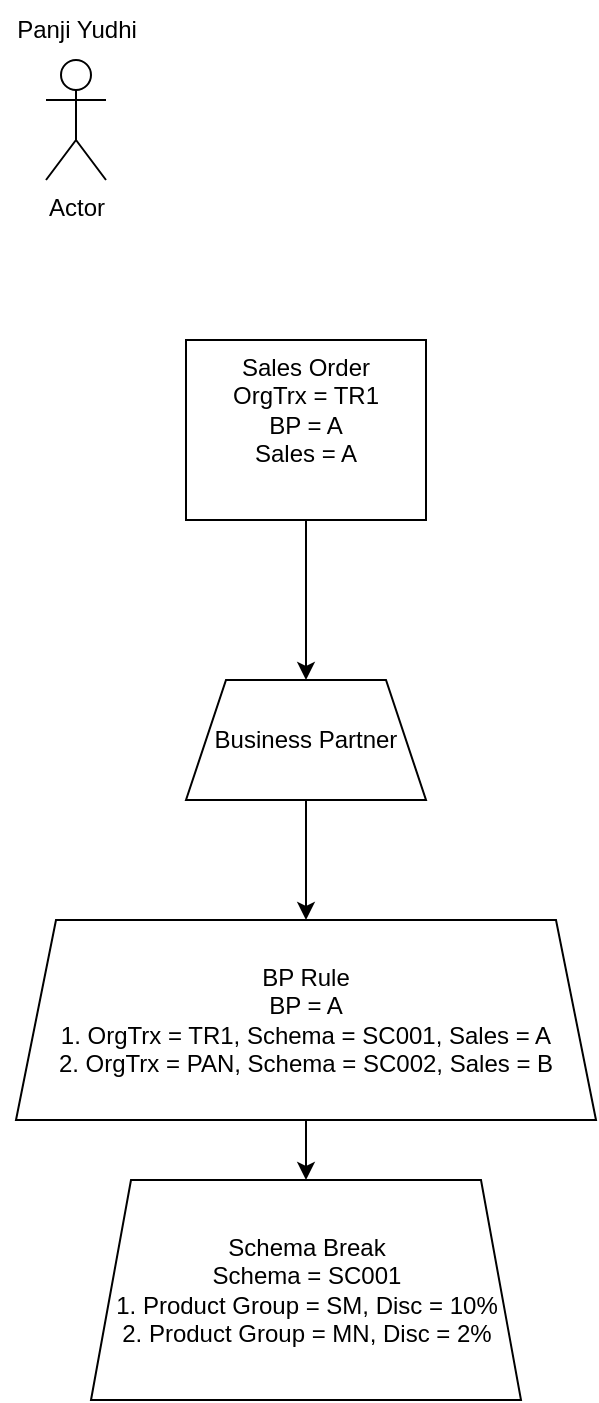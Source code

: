 <mxfile version="25.0.1">
  <diagram name="Page-1" id="PwzTw5uyhTi8YQLIMaot">
    <mxGraphModel dx="1674" dy="752" grid="1" gridSize="10" guides="1" tooltips="1" connect="1" arrows="1" fold="1" page="1" pageScale="1" pageWidth="850" pageHeight="1100" math="0" shadow="0">
      <root>
        <mxCell id="0" />
        <mxCell id="1" parent="0" />
        <mxCell id="hH61Z310GFoQMdka1fK8-1" value="Actor" style="shape=umlActor;verticalLabelPosition=bottom;verticalAlign=top;html=1;outlineConnect=0;" vertex="1" parent="1">
          <mxGeometry x="150" y="90" width="30" height="60" as="geometry" />
        </mxCell>
        <mxCell id="hH61Z310GFoQMdka1fK8-2" value="Panji Yudhi" style="text;html=1;align=center;verticalAlign=middle;whiteSpace=wrap;rounded=0;" vertex="1" parent="1">
          <mxGeometry x="127.5" y="60" width="75" height="30" as="geometry" />
        </mxCell>
        <mxCell id="hH61Z310GFoQMdka1fK8-8" value="" style="edgeStyle=orthogonalEdgeStyle;rounded=0;orthogonalLoop=1;jettySize=auto;html=1;" edge="1" parent="1" source="hH61Z310GFoQMdka1fK8-3">
          <mxGeometry relative="1" as="geometry">
            <mxPoint x="280" y="400" as="targetPoint" />
          </mxGeometry>
        </mxCell>
        <mxCell id="hH61Z310GFoQMdka1fK8-3" value="Sales Order&lt;br&gt;OrgTrx = TR1&lt;br&gt;BP = A&lt;div&gt;Sales = A&lt;/div&gt;" style="whiteSpace=wrap;html=1;verticalAlign=top;" vertex="1" parent="1">
          <mxGeometry x="220" y="230" width="120" height="90" as="geometry" />
        </mxCell>
        <mxCell id="hH61Z310GFoQMdka1fK8-11" value="" style="edgeStyle=orthogonalEdgeStyle;rounded=0;orthogonalLoop=1;jettySize=auto;html=1;" edge="1" parent="1" source="hH61Z310GFoQMdka1fK8-9" target="hH61Z310GFoQMdka1fK8-10">
          <mxGeometry relative="1" as="geometry" />
        </mxCell>
        <mxCell id="hH61Z310GFoQMdka1fK8-9" value="Business Partner" style="shape=trapezoid;perimeter=trapezoidPerimeter;whiteSpace=wrap;html=1;fixedSize=1;" vertex="1" parent="1">
          <mxGeometry x="220" y="400" width="120" height="60" as="geometry" />
        </mxCell>
        <mxCell id="hH61Z310GFoQMdka1fK8-13" value="" style="edgeStyle=orthogonalEdgeStyle;rounded=0;orthogonalLoop=1;jettySize=auto;html=1;" edge="1" parent="1" source="hH61Z310GFoQMdka1fK8-10" target="hH61Z310GFoQMdka1fK8-12">
          <mxGeometry relative="1" as="geometry" />
        </mxCell>
        <mxCell id="hH61Z310GFoQMdka1fK8-10" value="BP Rule&lt;br&gt;BP = A&lt;br&gt;1. OrgTrx = TR1, Schema = SC001, Sales = A&lt;br&gt;2. OrgTrx = PAN, Schema = SC002, Sales = B" style="shape=trapezoid;perimeter=trapezoidPerimeter;whiteSpace=wrap;html=1;fixedSize=1;" vertex="1" parent="1">
          <mxGeometry x="135" y="520" width="290" height="100" as="geometry" />
        </mxCell>
        <mxCell id="hH61Z310GFoQMdka1fK8-12" value="Schema Break&lt;br&gt;Schema = SC001&lt;br&gt;1. Product Group = SM, Disc = 10%&lt;br&gt;2. Product Group = MN, Disc = 2%" style="shape=trapezoid;perimeter=trapezoidPerimeter;whiteSpace=wrap;html=1;fixedSize=1;" vertex="1" parent="1">
          <mxGeometry x="172.5" y="650" width="215" height="110" as="geometry" />
        </mxCell>
      </root>
    </mxGraphModel>
  </diagram>
</mxfile>
